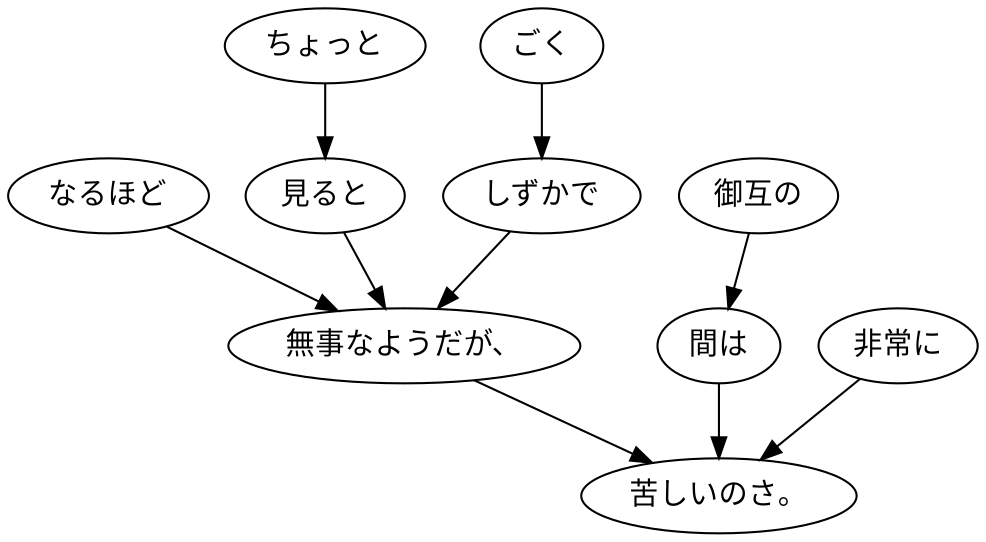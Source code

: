 digraph graph8542 {
	node0 [label="なるほど"];
	node1 [label="ちょっと"];
	node2 [label="見ると"];
	node3 [label="ごく"];
	node4 [label="しずかで"];
	node5 [label="無事なようだが、"];
	node6 [label="御互の"];
	node7 [label="間は"];
	node8 [label="非常に"];
	node9 [label="苦しいのさ。"];
	node0 -> node5;
	node1 -> node2;
	node2 -> node5;
	node3 -> node4;
	node4 -> node5;
	node5 -> node9;
	node6 -> node7;
	node7 -> node9;
	node8 -> node9;
}

